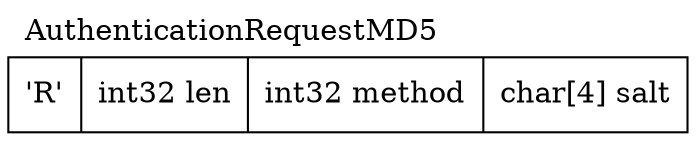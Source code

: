 graph AuthenticationRequestMD5 {
      label="AuthenticationRequestMD5";
      labelloc=t;
      labeljust=l;
      node [shape=record];
      struct1 [label="'R'|int32 len|int32 method|char[4] salt"];
}
